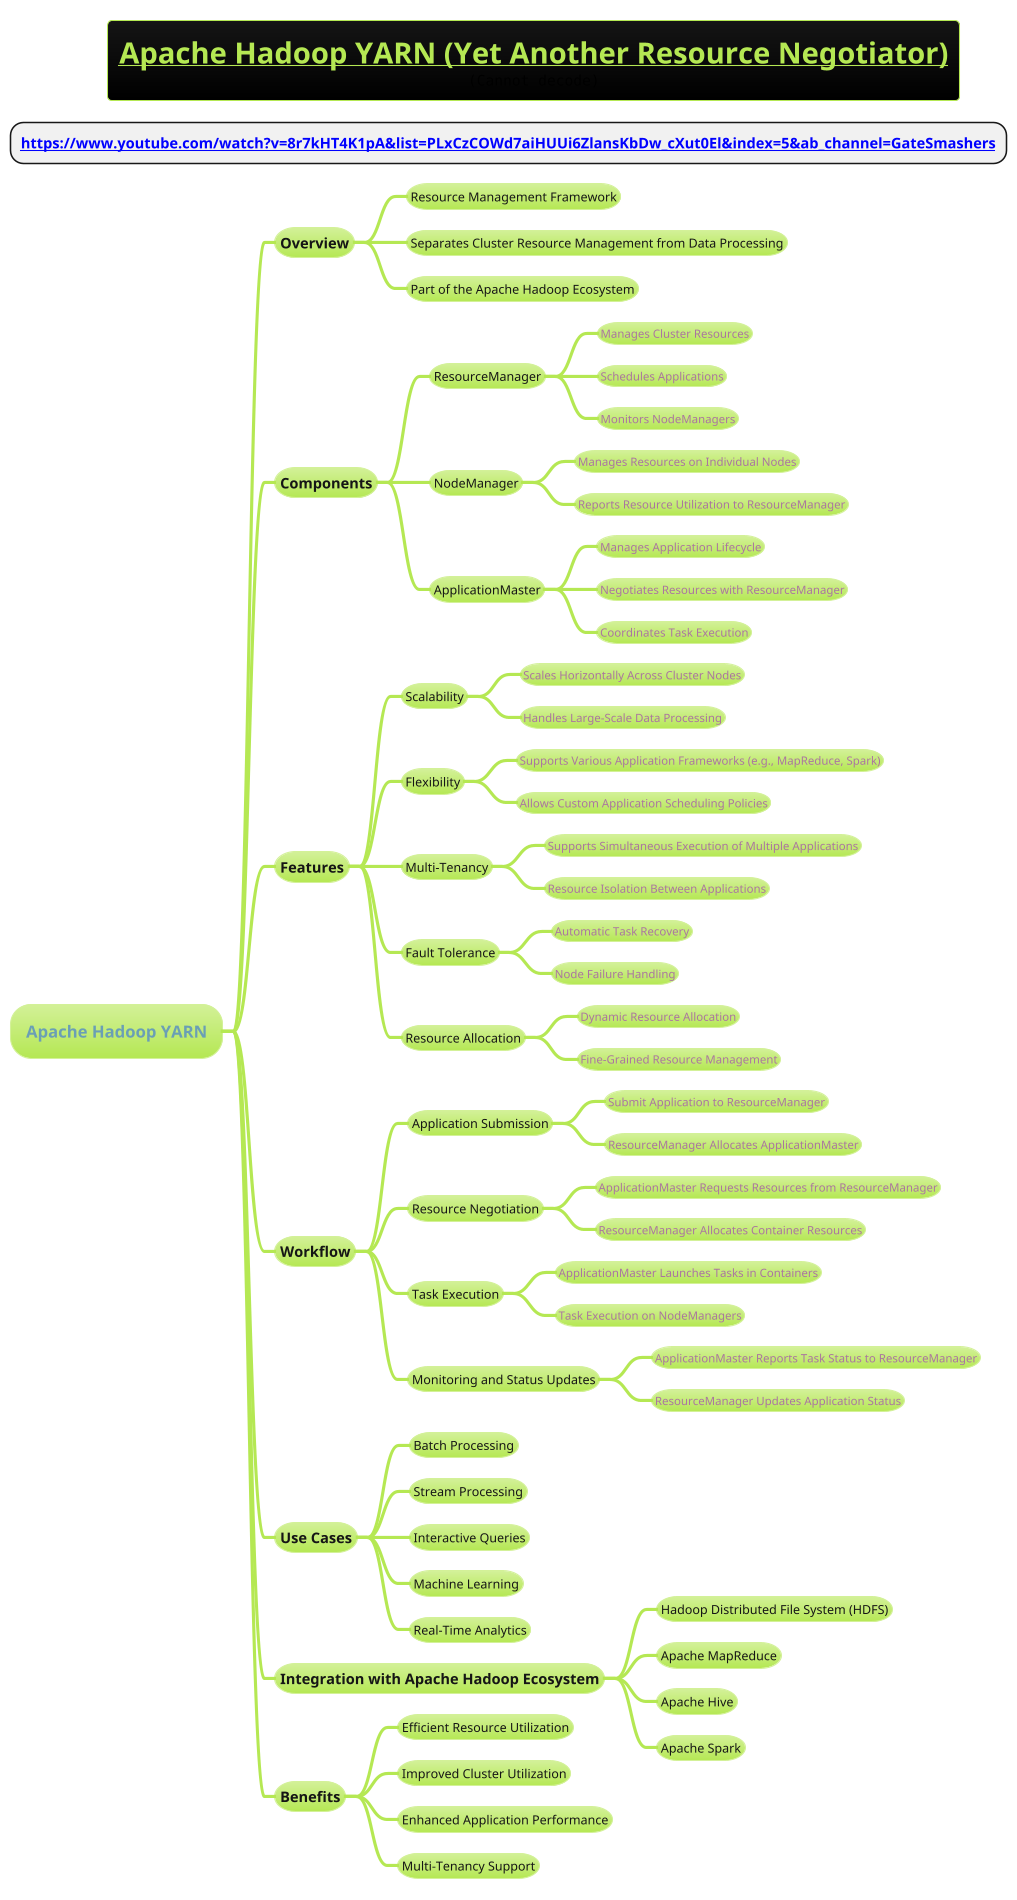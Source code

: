 @startmindmap
title =__Apache Hadoop YARN (Yet Another Resource Negotiator)__\n<img:images/img_13.png{scale=.8}>
* **[[https://www.youtube.com/watch?v=8r7kHT4K1pA&list=PLxCzCOWd7aiHUUi6ZlansKbDw_cXut0El&index=5&ab_channel=GateSmashers]]**
!theme hacker

* Apache Hadoop YARN
** Overview
*** Resource Management Framework
*** Separates Cluster Resource Management from Data Processing
*** Part of the Apache Hadoop Ecosystem

** Components
*** ResourceManager
**** Manages Cluster Resources
**** Schedules Applications
**** Monitors NodeManagers
*** NodeManager
**** Manages Resources on Individual Nodes
**** Reports Resource Utilization to ResourceManager
*** ApplicationMaster
**** Manages Application Lifecycle
**** Negotiates Resources with ResourceManager
**** Coordinates Task Execution

** Features
*** Scalability
**** Scales Horizontally Across Cluster Nodes
**** Handles Large-Scale Data Processing
*** Flexibility
**** Supports Various Application Frameworks (e.g., MapReduce, Spark)
**** Allows Custom Application Scheduling Policies
*** Multi-Tenancy
**** Supports Simultaneous Execution of Multiple Applications
**** Resource Isolation Between Applications
*** Fault Tolerance
**** Automatic Task Recovery
**** Node Failure Handling
*** Resource Allocation
**** Dynamic Resource Allocation
**** Fine-Grained Resource Management

** Workflow
*** Application Submission
**** Submit Application to ResourceManager
**** ResourceManager Allocates ApplicationMaster
*** Resource Negotiation
**** ApplicationMaster Requests Resources from ResourceManager
**** ResourceManager Allocates Container Resources
*** Task Execution
**** ApplicationMaster Launches Tasks in Containers
**** Task Execution on NodeManagers
*** Monitoring and Status Updates
**** ApplicationMaster Reports Task Status to ResourceManager
**** ResourceManager Updates Application Status

** Use Cases
*** Batch Processing
*** Stream Processing
*** Interactive Queries
*** Machine Learning
*** Real-Time Analytics

** Integration with Apache Hadoop Ecosystem
*** Hadoop Distributed File System (HDFS)
*** Apache MapReduce
*** Apache Hive
*** Apache Spark

** Benefits
*** Efficient Resource Utilization
*** Improved Cluster Utilization
*** Enhanced Application Performance
*** Multi-Tenancy Support

@endmindmap
